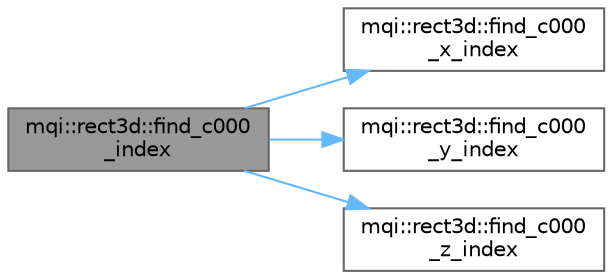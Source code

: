 digraph "mqi::rect3d::find_c000_index"
{
 // LATEX_PDF_SIZE
  bgcolor="transparent";
  edge [fontname=Helvetica,fontsize=10,labelfontname=Helvetica,labelfontsize=10];
  node [fontname=Helvetica,fontsize=10,shape=box,height=0.2,width=0.4];
  rankdir="LR";
  Node1 [id="Node000001",label="mqi::rect3d::find_c000\l_index",height=0.2,width=0.4,color="gray40", fillcolor="grey60", style="filled", fontcolor="black",tooltip="Finds the index of the cell's lower-left-front corner (c000) containing a given point."];
  Node1 -> Node2 [id="edge1_Node000001_Node000002",color="steelblue1",style="solid",tooltip=" "];
  Node2 [id="Node000002",label="mqi::rect3d::find_c000\l_x_index",height=0.2,width=0.4,color="grey40", fillcolor="white", style="filled",URL="$classmqi_1_1rect3d.html#a88854c6a1eea9a6ca7390ef5a5b8637b",tooltip="Finds the x-index of the cell containing a given x-coordinate."];
  Node1 -> Node3 [id="edge2_Node000001_Node000003",color="steelblue1",style="solid",tooltip=" "];
  Node3 [id="Node000003",label="mqi::rect3d::find_c000\l_y_index",height=0.2,width=0.4,color="grey40", fillcolor="white", style="filled",URL="$classmqi_1_1rect3d.html#a63d54944c123da333f8eb97c0939c4e7",tooltip="Finds the y-index of the cell containing a given y-coordinate."];
  Node1 -> Node4 [id="edge3_Node000001_Node000004",color="steelblue1",style="solid",tooltip=" "];
  Node4 [id="Node000004",label="mqi::rect3d::find_c000\l_z_index",height=0.2,width=0.4,color="grey40", fillcolor="white", style="filled",URL="$classmqi_1_1rect3d.html#a9feb4836b6b70fcde1631670fd659131",tooltip="Finds the z-index of the cell containing a given z-coordinate."];
}
